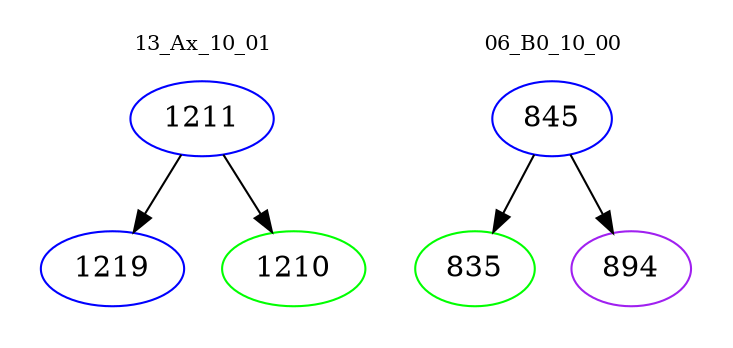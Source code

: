 digraph{
subgraph cluster_0 {
color = white
label = "13_Ax_10_01";
fontsize=10;
T0_1211 [label="1211", color="blue"]
T0_1211 -> T0_1219 [color="black"]
T0_1219 [label="1219", color="blue"]
T0_1211 -> T0_1210 [color="black"]
T0_1210 [label="1210", color="green"]
}
subgraph cluster_1 {
color = white
label = "06_B0_10_00";
fontsize=10;
T1_845 [label="845", color="blue"]
T1_845 -> T1_835 [color="black"]
T1_835 [label="835", color="green"]
T1_845 -> T1_894 [color="black"]
T1_894 [label="894", color="purple"]
}
}

